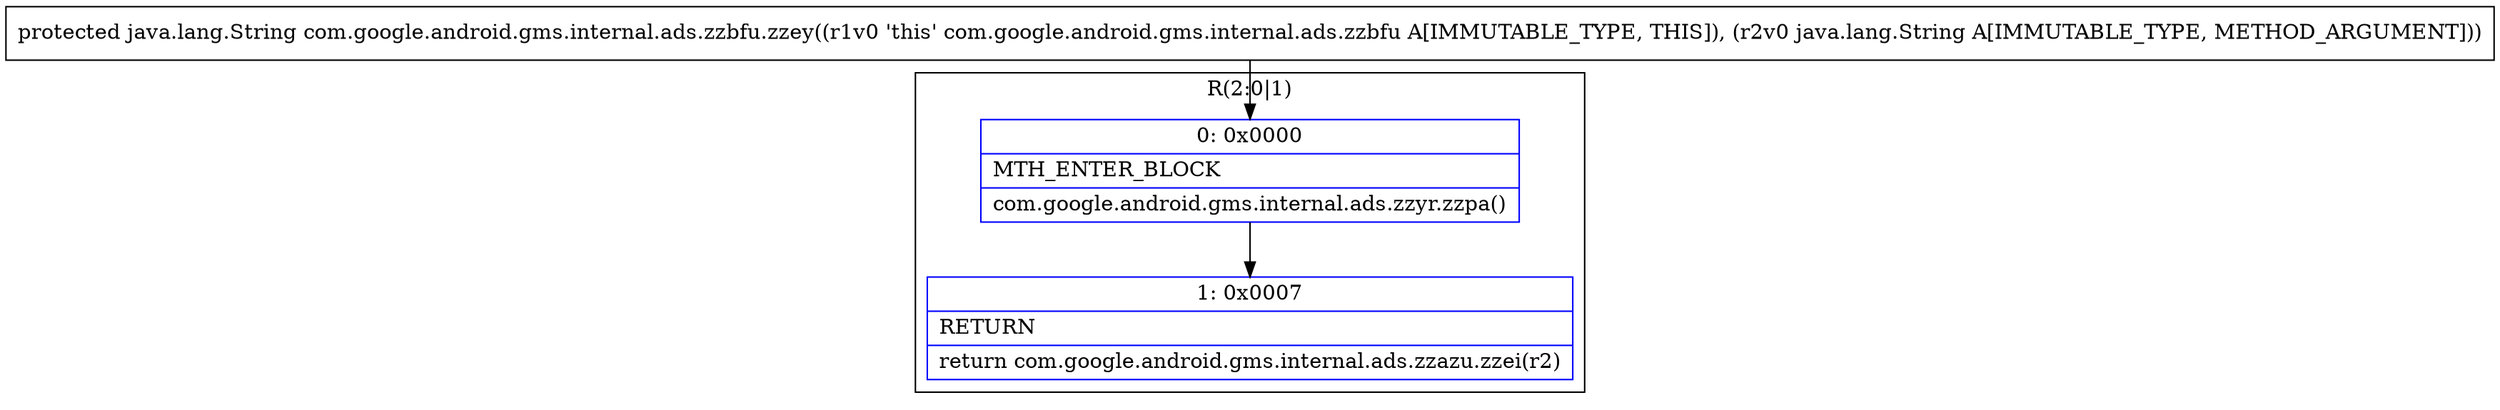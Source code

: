 digraph "CFG forcom.google.android.gms.internal.ads.zzbfu.zzey(Ljava\/lang\/String;)Ljava\/lang\/String;" {
subgraph cluster_Region_1089382267 {
label = "R(2:0|1)";
node [shape=record,color=blue];
Node_0 [shape=record,label="{0\:\ 0x0000|MTH_ENTER_BLOCK\l|com.google.android.gms.internal.ads.zzyr.zzpa()\l}"];
Node_1 [shape=record,label="{1\:\ 0x0007|RETURN\l|return com.google.android.gms.internal.ads.zzazu.zzei(r2)\l}"];
}
MethodNode[shape=record,label="{protected java.lang.String com.google.android.gms.internal.ads.zzbfu.zzey((r1v0 'this' com.google.android.gms.internal.ads.zzbfu A[IMMUTABLE_TYPE, THIS]), (r2v0 java.lang.String A[IMMUTABLE_TYPE, METHOD_ARGUMENT])) }"];
MethodNode -> Node_0;
Node_0 -> Node_1;
}

